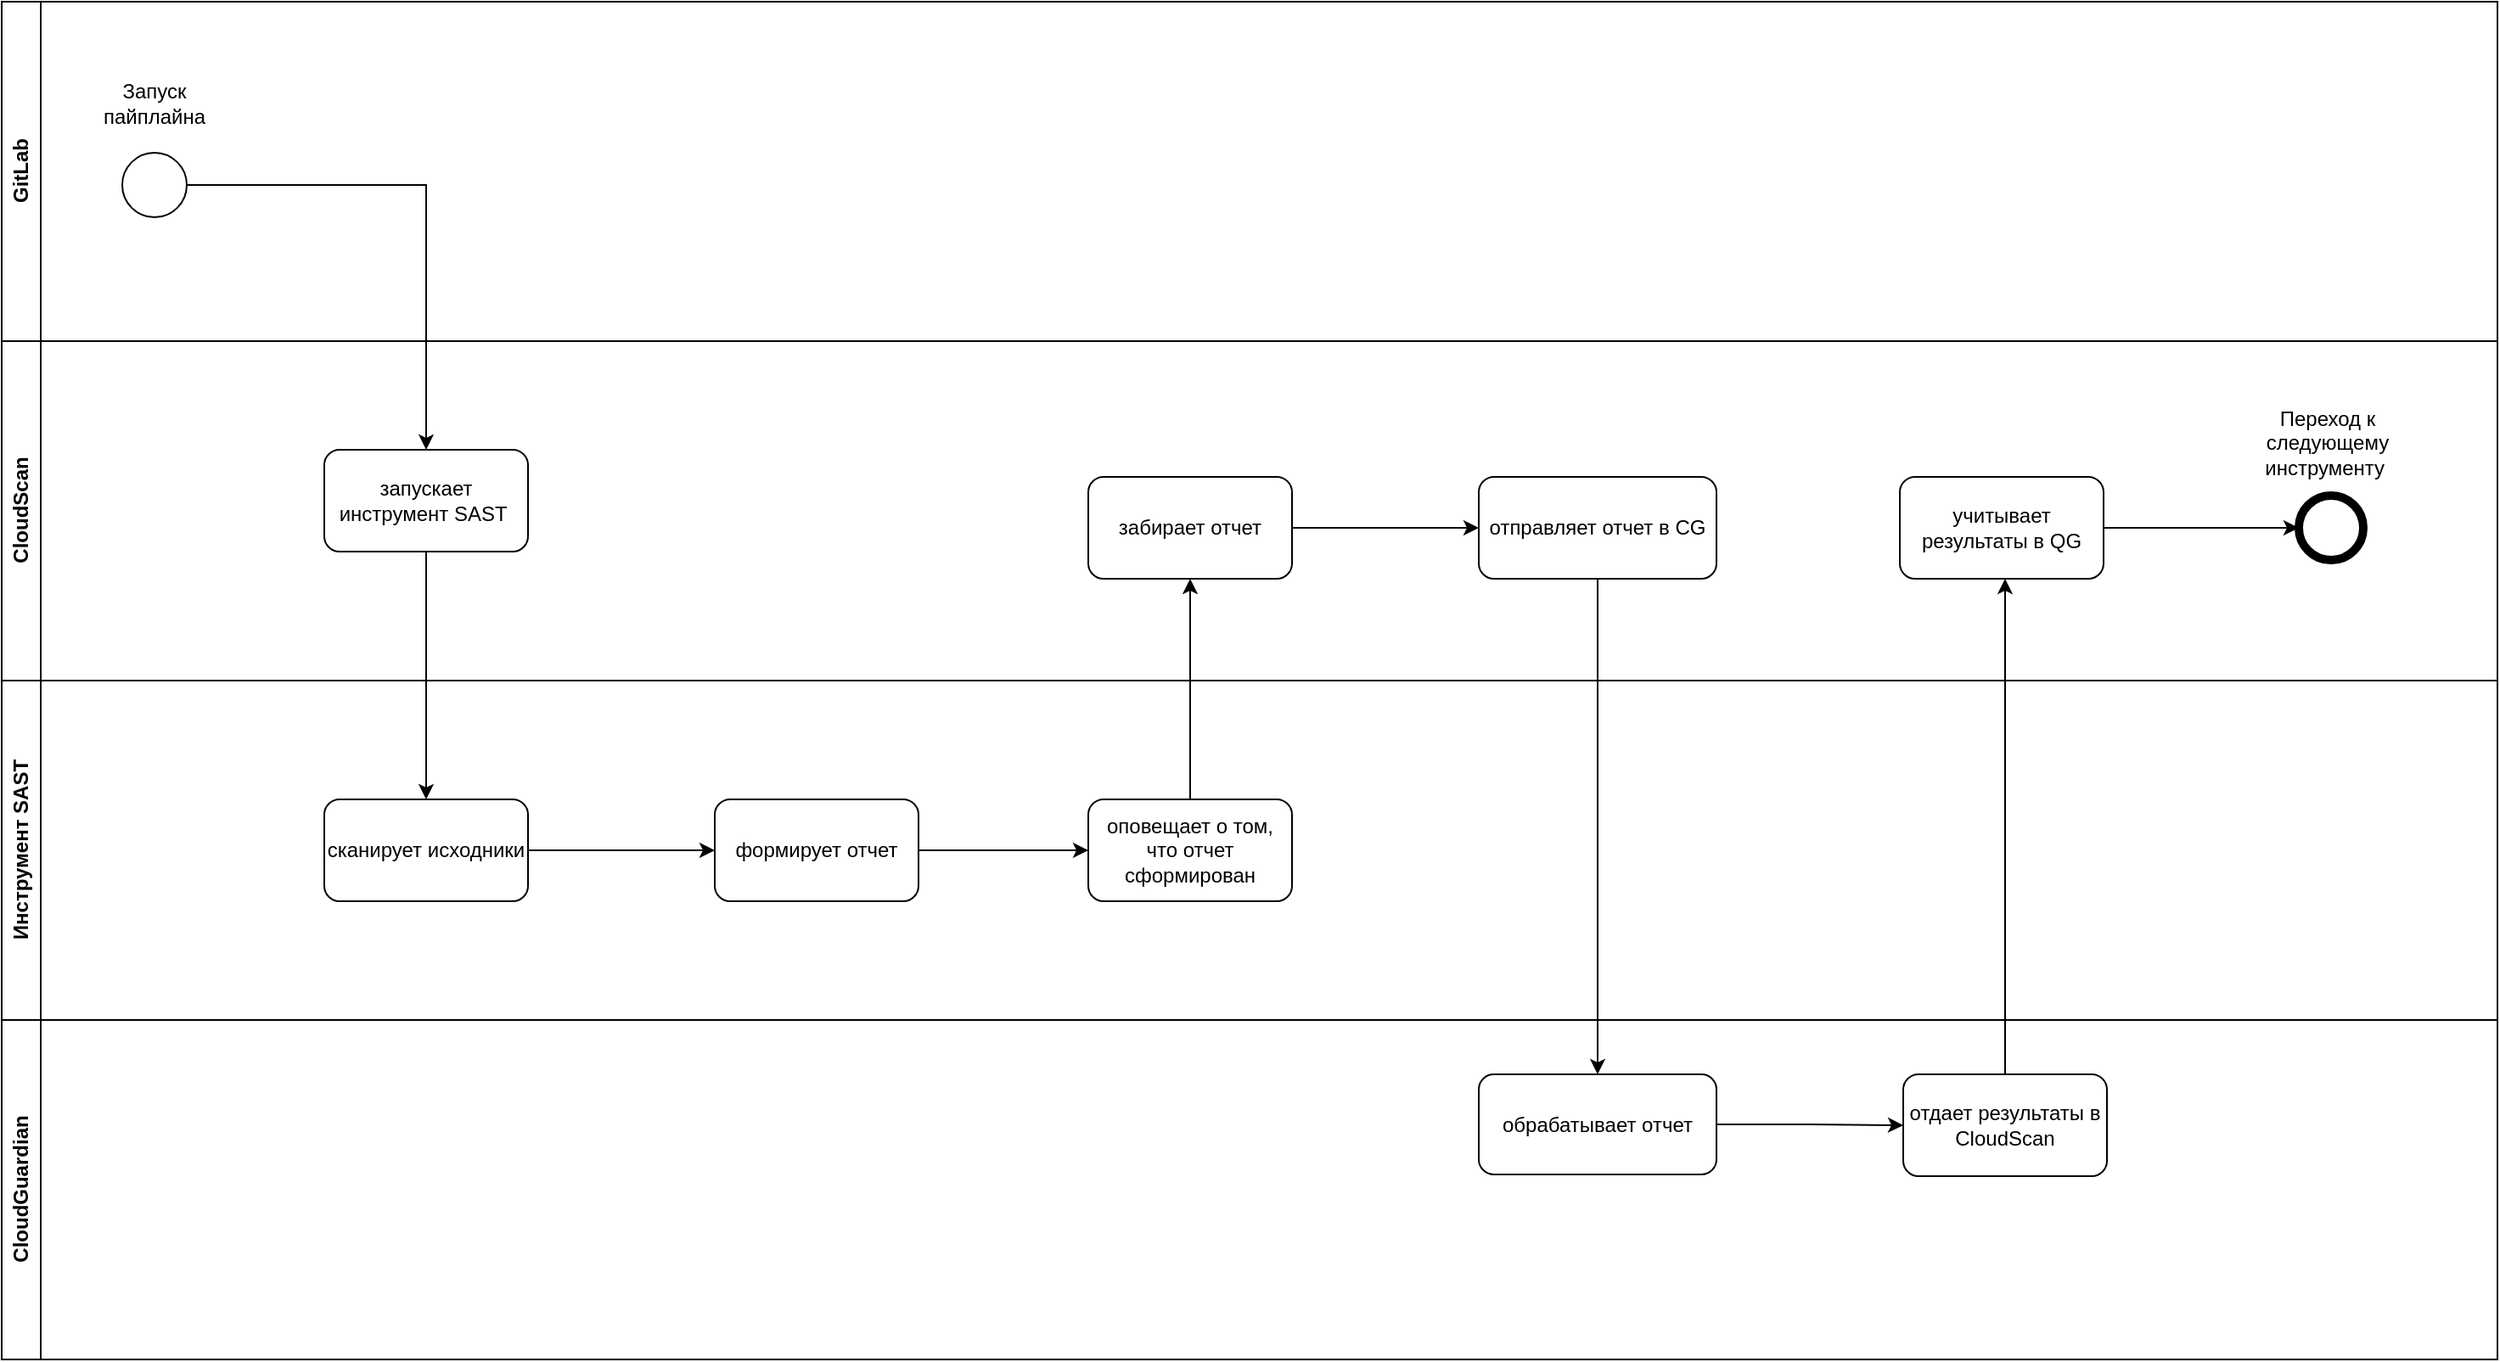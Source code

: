 <mxfile version="24.7.1" type="github">
  <diagram name="Страница — 1" id="hdgRyzGxekrmIZ3NcP9e">
    <mxGraphModel dx="1242" dy="700" grid="1" gridSize="10" guides="1" tooltips="1" connect="1" arrows="1" fold="1" page="1" pageScale="1" pageWidth="827" pageHeight="1169" math="0" shadow="0">
      <root>
        <mxCell id="0" />
        <mxCell id="1" parent="0" />
        <mxCell id="EfJEgGZbRH4EHWMEyh69-28" value="GitLab" style="swimlane;horizontal=0;whiteSpace=wrap;html=1;" vertex="1" parent="1">
          <mxGeometry x="50" y="870" width="1470" height="200" as="geometry" />
        </mxCell>
        <mxCell id="EfJEgGZbRH4EHWMEyh69-29" value="CloudScan" style="swimlane;horizontal=0;whiteSpace=wrap;html=1;" vertex="1" parent="1">
          <mxGeometry x="50" y="1070" width="1470" height="200" as="geometry" />
        </mxCell>
        <mxCell id="EfJEgGZbRH4EHWMEyh69-35" value="запускает инструмент SAST&amp;nbsp;" style="rounded=1;whiteSpace=wrap;html=1;" vertex="1" parent="EfJEgGZbRH4EHWMEyh69-29">
          <mxGeometry x="190" y="64" width="120" height="60" as="geometry" />
        </mxCell>
        <mxCell id="EfJEgGZbRH4EHWMEyh69-47" style="edgeStyle=orthogonalEdgeStyle;rounded=0;orthogonalLoop=1;jettySize=auto;html=1;entryX=0;entryY=0.5;entryDx=0;entryDy=0;" edge="1" parent="EfJEgGZbRH4EHWMEyh69-29" source="EfJEgGZbRH4EHWMEyh69-44" target="EfJEgGZbRH4EHWMEyh69-46">
          <mxGeometry relative="1" as="geometry" />
        </mxCell>
        <mxCell id="EfJEgGZbRH4EHWMEyh69-44" value="забирает отчет" style="rounded=1;whiteSpace=wrap;html=1;" vertex="1" parent="EfJEgGZbRH4EHWMEyh69-29">
          <mxGeometry x="640" y="80" width="120" height="60" as="geometry" />
        </mxCell>
        <mxCell id="EfJEgGZbRH4EHWMEyh69-46" value="отправляет отчет в CG" style="rounded=1;whiteSpace=wrap;html=1;" vertex="1" parent="EfJEgGZbRH4EHWMEyh69-29">
          <mxGeometry x="870" y="80" width="140" height="60" as="geometry" />
        </mxCell>
        <mxCell id="EfJEgGZbRH4EHWMEyh69-60" style="edgeStyle=orthogonalEdgeStyle;rounded=0;orthogonalLoop=1;jettySize=auto;html=1;entryX=0;entryY=0.5;entryDx=0;entryDy=0;" edge="1" parent="EfJEgGZbRH4EHWMEyh69-29" source="EfJEgGZbRH4EHWMEyh69-53" target="EfJEgGZbRH4EHWMEyh69-58">
          <mxGeometry relative="1" as="geometry" />
        </mxCell>
        <mxCell id="EfJEgGZbRH4EHWMEyh69-53" value="учитывает результаты в QG" style="rounded=1;whiteSpace=wrap;html=1;" vertex="1" parent="EfJEgGZbRH4EHWMEyh69-29">
          <mxGeometry x="1118" y="80" width="120" height="60" as="geometry" />
        </mxCell>
        <mxCell id="EfJEgGZbRH4EHWMEyh69-58" value="" style="ellipse;whiteSpace=wrap;html=1;aspect=fixed;strokeWidth=5;" vertex="1" parent="EfJEgGZbRH4EHWMEyh69-29">
          <mxGeometry x="1353" y="91" width="38" height="38" as="geometry" />
        </mxCell>
        <mxCell id="EfJEgGZbRH4EHWMEyh69-59" value="Переход к следующему инструменту&amp;nbsp;" style="text;html=1;strokeColor=none;fillColor=none;align=center;verticalAlign=middle;whiteSpace=wrap;rounded=0;" vertex="1" parent="EfJEgGZbRH4EHWMEyh69-29">
          <mxGeometry x="1340" y="45" width="60" height="30" as="geometry" />
        </mxCell>
        <mxCell id="EfJEgGZbRH4EHWMEyh69-30" value="Инструмент SAST" style="swimlane;horizontal=0;whiteSpace=wrap;html=1;" vertex="1" parent="1">
          <mxGeometry x="50" y="1270" width="1470" height="200" as="geometry" />
        </mxCell>
        <mxCell id="EfJEgGZbRH4EHWMEyh69-40" style="edgeStyle=orthogonalEdgeStyle;rounded=0;orthogonalLoop=1;jettySize=auto;html=1;entryX=0;entryY=0.5;entryDx=0;entryDy=0;" edge="1" parent="EfJEgGZbRH4EHWMEyh69-30" source="EfJEgGZbRH4EHWMEyh69-37" target="EfJEgGZbRH4EHWMEyh69-39">
          <mxGeometry relative="1" as="geometry" />
        </mxCell>
        <mxCell id="EfJEgGZbRH4EHWMEyh69-37" value="сканирует исходники" style="rounded=1;whiteSpace=wrap;html=1;" vertex="1" parent="EfJEgGZbRH4EHWMEyh69-30">
          <mxGeometry x="190" y="70" width="120" height="60" as="geometry" />
        </mxCell>
        <mxCell id="EfJEgGZbRH4EHWMEyh69-42" style="edgeStyle=orthogonalEdgeStyle;rounded=0;orthogonalLoop=1;jettySize=auto;html=1;entryX=0;entryY=0.5;entryDx=0;entryDy=0;" edge="1" parent="EfJEgGZbRH4EHWMEyh69-30" source="EfJEgGZbRH4EHWMEyh69-39" target="EfJEgGZbRH4EHWMEyh69-41">
          <mxGeometry relative="1" as="geometry" />
        </mxCell>
        <mxCell id="EfJEgGZbRH4EHWMEyh69-39" value="формирует отчет" style="rounded=1;whiteSpace=wrap;html=1;" vertex="1" parent="EfJEgGZbRH4EHWMEyh69-30">
          <mxGeometry x="420" y="70" width="120" height="60" as="geometry" />
        </mxCell>
        <mxCell id="EfJEgGZbRH4EHWMEyh69-41" value="оповещает о том, что отчет сформирован" style="rounded=1;whiteSpace=wrap;html=1;" vertex="1" parent="EfJEgGZbRH4EHWMEyh69-30">
          <mxGeometry x="640" y="70" width="120" height="60" as="geometry" />
        </mxCell>
        <mxCell id="EfJEgGZbRH4EHWMEyh69-52" style="edgeStyle=orthogonalEdgeStyle;rounded=0;orthogonalLoop=1;jettySize=auto;html=1;entryX=0;entryY=0.5;entryDx=0;entryDy=0;" edge="1" parent="EfJEgGZbRH4EHWMEyh69-30" source="EfJEgGZbRH4EHWMEyh69-48" target="EfJEgGZbRH4EHWMEyh69-51">
          <mxGeometry relative="1" as="geometry" />
        </mxCell>
        <mxCell id="EfJEgGZbRH4EHWMEyh69-48" value="обрабатывает отчет" style="rounded=1;whiteSpace=wrap;html=1;" vertex="1" parent="EfJEgGZbRH4EHWMEyh69-30">
          <mxGeometry x="870" y="232" width="140" height="59" as="geometry" />
        </mxCell>
        <mxCell id="EfJEgGZbRH4EHWMEyh69-51" value="отдает результаты в CloudScan" style="rounded=1;whiteSpace=wrap;html=1;" vertex="1" parent="EfJEgGZbRH4EHWMEyh69-30">
          <mxGeometry x="1120" y="232" width="120" height="60" as="geometry" />
        </mxCell>
        <mxCell id="EfJEgGZbRH4EHWMEyh69-31" value="CloudGuardian" style="swimlane;horizontal=0;whiteSpace=wrap;html=1;" vertex="1" parent="1">
          <mxGeometry x="50" y="1470" width="1470" height="200" as="geometry" />
        </mxCell>
        <mxCell id="EfJEgGZbRH4EHWMEyh69-36" style="edgeStyle=orthogonalEdgeStyle;rounded=0;orthogonalLoop=1;jettySize=auto;html=1;" edge="1" parent="1" source="EfJEgGZbRH4EHWMEyh69-32" target="EfJEgGZbRH4EHWMEyh69-35">
          <mxGeometry relative="1" as="geometry" />
        </mxCell>
        <mxCell id="EfJEgGZbRH4EHWMEyh69-32" value="" style="ellipse;whiteSpace=wrap;html=1;aspect=fixed;" vertex="1" parent="1">
          <mxGeometry x="121" y="959" width="38" height="38" as="geometry" />
        </mxCell>
        <mxCell id="EfJEgGZbRH4EHWMEyh69-33" value="Запуск пайплайна" style="text;html=1;strokeColor=none;fillColor=none;align=center;verticalAlign=middle;whiteSpace=wrap;rounded=0;" vertex="1" parent="1">
          <mxGeometry x="110" y="915" width="60" height="30" as="geometry" />
        </mxCell>
        <mxCell id="EfJEgGZbRH4EHWMEyh69-38" style="edgeStyle=orthogonalEdgeStyle;rounded=0;orthogonalLoop=1;jettySize=auto;html=1;" edge="1" parent="1" source="EfJEgGZbRH4EHWMEyh69-35" target="EfJEgGZbRH4EHWMEyh69-37">
          <mxGeometry relative="1" as="geometry" />
        </mxCell>
        <mxCell id="EfJEgGZbRH4EHWMEyh69-49" style="edgeStyle=orthogonalEdgeStyle;rounded=0;orthogonalLoop=1;jettySize=auto;html=1;entryX=0.5;entryY=0;entryDx=0;entryDy=0;" edge="1" parent="1" source="EfJEgGZbRH4EHWMEyh69-46" target="EfJEgGZbRH4EHWMEyh69-48">
          <mxGeometry relative="1" as="geometry" />
        </mxCell>
        <mxCell id="EfJEgGZbRH4EHWMEyh69-50" style="edgeStyle=orthogonalEdgeStyle;rounded=0;orthogonalLoop=1;jettySize=auto;html=1;entryX=0.5;entryY=1;entryDx=0;entryDy=0;" edge="1" parent="1" source="EfJEgGZbRH4EHWMEyh69-41" target="EfJEgGZbRH4EHWMEyh69-44">
          <mxGeometry relative="1" as="geometry" />
        </mxCell>
        <mxCell id="EfJEgGZbRH4EHWMEyh69-57" style="edgeStyle=orthogonalEdgeStyle;rounded=0;orthogonalLoop=1;jettySize=auto;html=1;" edge="1" parent="1" source="EfJEgGZbRH4EHWMEyh69-51">
          <mxGeometry relative="1" as="geometry">
            <mxPoint x="1230" y="1210" as="targetPoint" />
          </mxGeometry>
        </mxCell>
      </root>
    </mxGraphModel>
  </diagram>
</mxfile>
